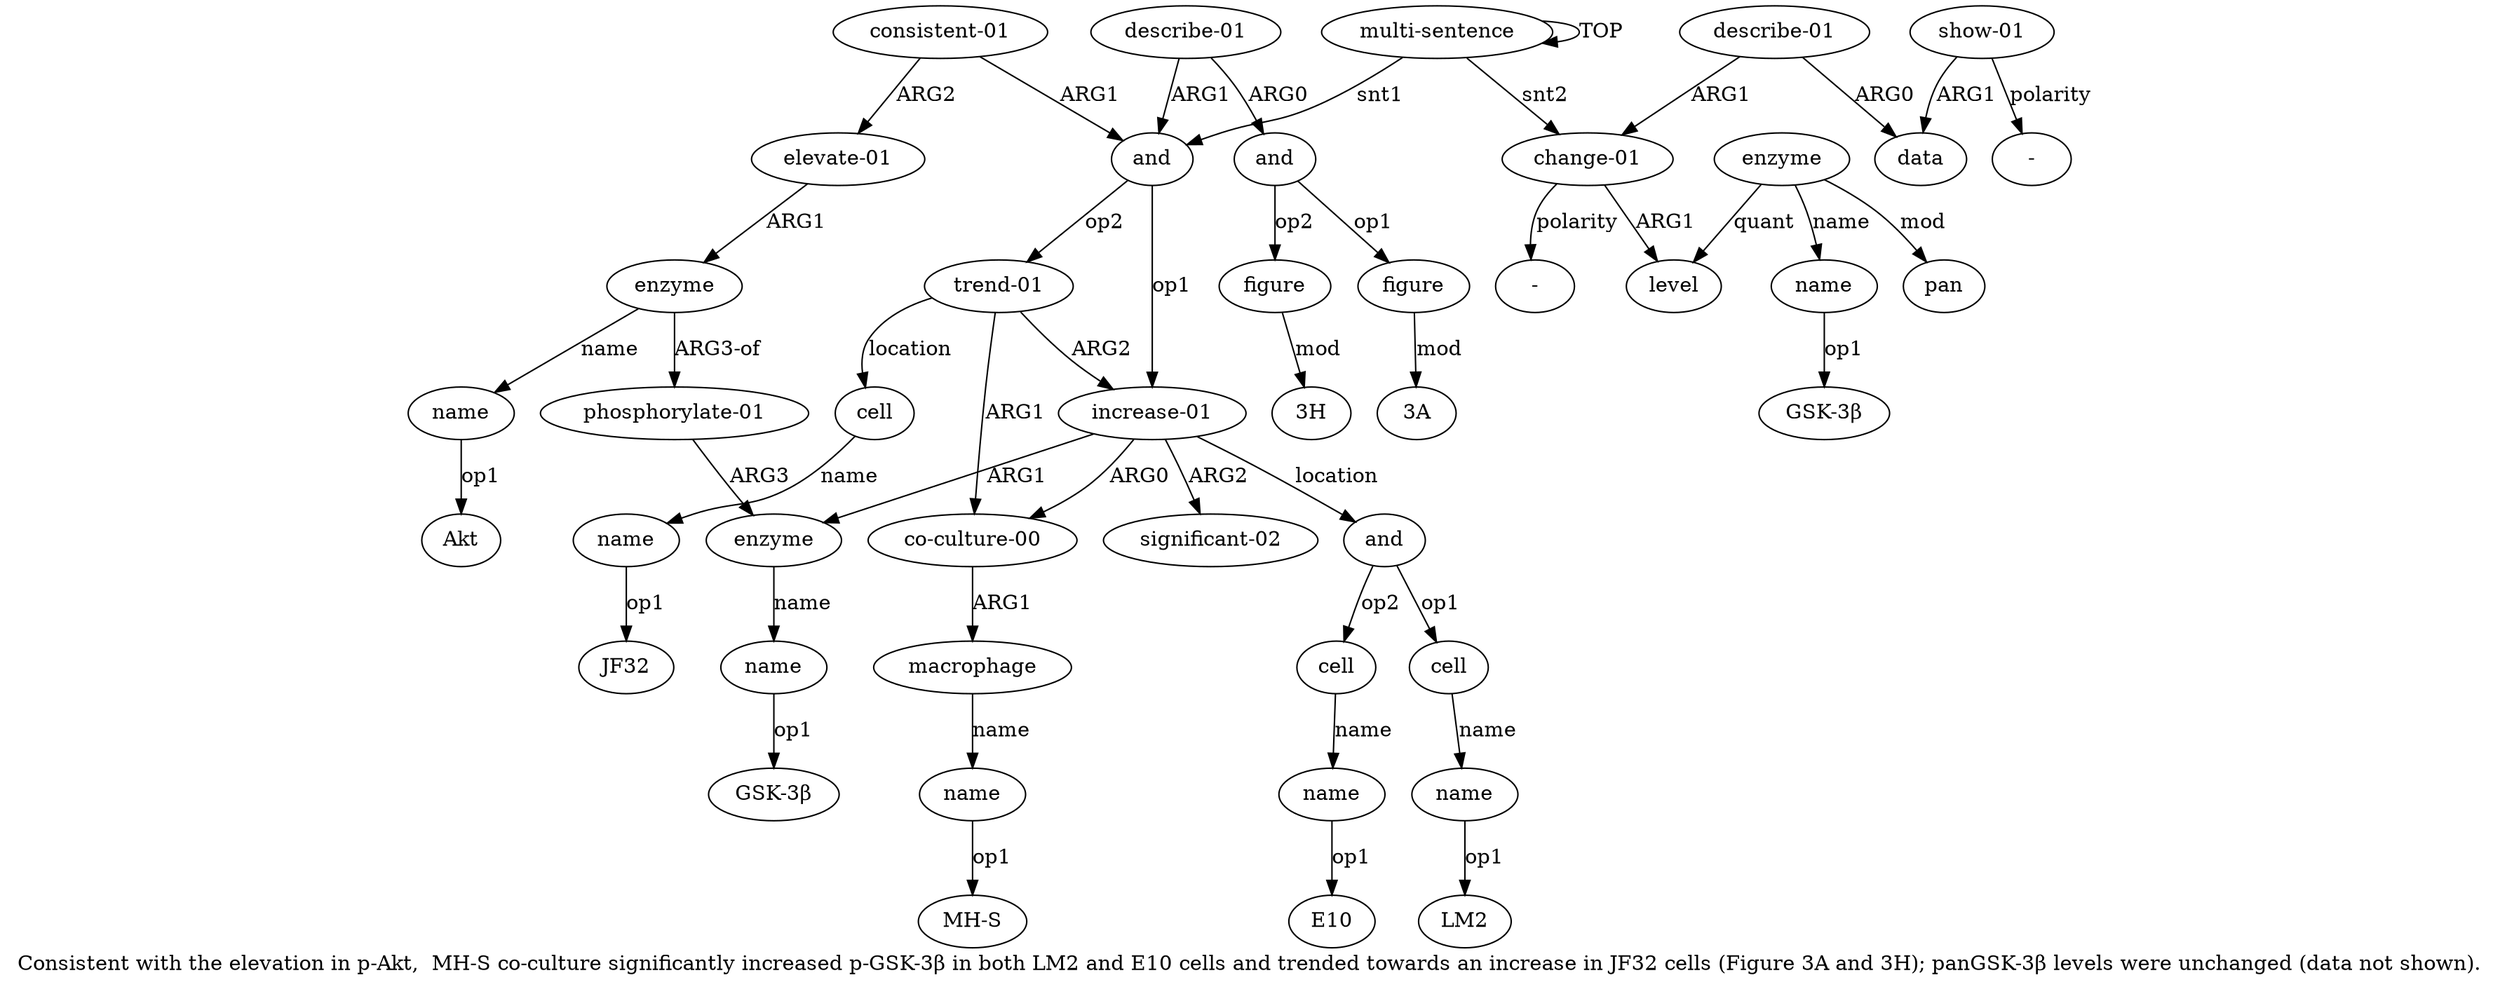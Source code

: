 digraph  {
	graph [label="Consistent with the elevation in p-Akt,  MH-S co-culture significantly increased p-GSK-3β in both LM2 and E10 cells and trended \
towards an increase in JF32 cells (Figure 3A and 3H); panGSK-3β levels were unchanged (data not shown)."];
	node [label="\N"];
	a20	 [color=black,
		gold_ind=20,
		gold_label=name,
		label=name,
		test_ind=20,
		test_label=name];
	"a20 LM2"	 [color=black,
		gold_ind=-1,
		gold_label=LM2,
		label=LM2,
		test_ind=-1,
		test_label=LM2];
	a20 -> "a20 LM2" [key=0,
	color=black,
	gold_label=op1,
	label=op1,
	test_label=op1];
a21 [color=black,
	gold_ind=21,
	gold_label=cell,
	label=cell,
	test_ind=21,
	test_label=cell];
a22 [color=black,
	gold_ind=22,
	gold_label=name,
	label=name,
	test_ind=22,
	test_label=name];
a21 -> a22 [key=0,
color=black,
gold_label=name,
label=name,
test_label=name];
"a22 E10" [color=black,
gold_ind=-1,
gold_label=E10,
label=E10,
test_ind=-1,
test_label=E10];
a22 -> "a22 E10" [key=0,
color=black,
gold_label=op1,
label=op1,
test_label=op1];
a23 [color=black,
gold_ind=23,
gold_label="trend-01",
label="trend-01",
test_ind=23,
test_label="trend-01"];
a24 [color=black,
gold_ind=24,
gold_label=cell,
label=cell,
test_ind=24,
test_label=cell];
a23 -> a24 [key=0,
color=black,
gold_label=location,
label=location,
test_label=location];
a11 [color=black,
gold_ind=11,
gold_label="co-culture-00",
label="co-culture-00",
test_ind=11,
test_label="co-culture-00"];
a23 -> a11 [key=0,
color=black,
gold_label=ARG1,
label=ARG1,
test_label=ARG1];
a10 [color=black,
gold_ind=10,
gold_label="increase-01",
label="increase-01",
test_ind=10,
test_label="increase-01"];
a23 -> a10 [key=0,
color=black,
gold_label=ARG2,
label=ARG2,
test_label=ARG2];
a25 [color=black,
gold_ind=25,
gold_label=name,
label=name,
test_ind=25,
test_label=name];
a24 -> a25 [key=0,
color=black,
gold_label=name,
label=name,
test_label=name];
"a25 JF32" [color=black,
gold_ind=-1,
gold_label=JF32,
label=JF32,
test_ind=-1,
test_label=JF32];
a25 -> "a25 JF32" [key=0,
color=black,
gold_label=op1,
label=op1,
test_label=op1];
a26 [color=black,
gold_ind=26,
gold_label="consistent-01",
label="consistent-01",
test_ind=26,
test_label="consistent-01"];
a27 [color=black,
gold_ind=27,
gold_label="elevate-01",
label="elevate-01",
test_ind=27,
test_label="elevate-01"];
a26 -> a27 [key=0,
color=black,
gold_label=ARG2,
label=ARG2,
test_label=ARG2];
a9 [color=black,
gold_ind=9,
gold_label=and,
label=and,
test_ind=9,
test_label=and];
a26 -> a9 [key=0,
color=black,
gold_label=ARG1,
label=ARG1,
test_label=ARG1];
a28 [color=black,
gold_ind=28,
gold_label=enzyme,
label=enzyme,
test_ind=28,
test_label=enzyme];
a27 -> a28 [key=0,
color=black,
gold_label=ARG1,
label=ARG1,
test_label=ARG1];
a29 [color=black,
gold_ind=29,
gold_label=name,
label=name,
test_ind=29,
test_label=name];
a28 -> a29 [key=0,
color=black,
gold_label=name,
label=name,
test_label=name];
a16 [color=black,
gold_ind=16,
gold_label="phosphorylate-01",
label="phosphorylate-01",
test_ind=16,
test_label="phosphorylate-01"];
a28 -> a16 [key=0,
color=black,
gold_label="ARG3-of",
label="ARG3-of",
test_label="ARG3-of"];
"a29 Akt" [color=black,
gold_ind=-1,
gold_label=Akt,
label=Akt,
test_ind=-1,
test_label=Akt];
a29 -> "a29 Akt" [key=0,
color=black,
gold_label=op1,
label=op1,
test_label=op1];
a31 [color=black,
gold_ind=31,
gold_label=and,
label=and,
test_ind=31,
test_label=and];
a33 [color=black,
gold_ind=33,
gold_label=figure,
label=figure,
test_ind=33,
test_label=figure];
a31 -> a33 [key=0,
color=black,
gold_label=op2,
label=op2,
test_label=op2];
a32 [color=black,
gold_ind=32,
gold_label=figure,
label=figure,
test_ind=32,
test_label=figure];
a31 -> a32 [key=0,
color=black,
gold_label=op1,
label=op1,
test_label=op1];
a30 [color=black,
gold_ind=30,
gold_label="describe-01",
label="describe-01",
test_ind=30,
test_label="describe-01"];
a30 -> a31 [key=0,
color=black,
gold_label=ARG0,
label=ARG0,
test_label=ARG0];
a30 -> a9 [key=0,
color=black,
gold_label=ARG1,
label=ARG1,
test_label=ARG1];
"a13 MH-S" [color=black,
gold_ind=-1,
gold_label="MH-S",
label="MH-S",
test_ind=-1,
test_label="MH-S"];
"a32 3A" [color=black,
gold_ind=-1,
gold_label="3A",
label="3A",
test_ind=-1,
test_label="3A"];
"a4 GSK-3β" [color=black,
gold_ind=-1,
gold_label="GSK-3β",
label="GSK-3β",
test_ind=-1,
test_label="GSK-3β"];
"a33 3H" [color=black,
gold_ind=-1,
gold_label="3H",
label="3H",
test_ind=-1,
test_label="3H"];
a33 -> "a33 3H" [key=0,
color=black,
gold_label=mod,
label=mod,
test_label=mod];
"a1 -" [color=black,
gold_ind=-1,
gold_label="-",
label="-",
test_ind=-1,
test_label="-"];
"a8 -" [color=black,
gold_ind=-1,
gold_label="-",
label="-",
test_ind=-1,
test_label="-"];
a32 -> "a32 3A" [key=0,
color=black,
gold_label=mod,
label=mod,
test_label=mod];
a15 [color=black,
gold_ind=15,
gold_label=name,
label=name,
test_ind=15,
test_label=name];
"a15 GSK-3β" [color=black,
gold_ind=-1,
gold_label="GSK-3β",
label="GSK-3β",
test_ind=-1,
test_label="GSK-3β"];
a15 -> "a15 GSK-3β" [key=0,
color=black,
gold_label=op1,
label=op1,
test_label=op1];
a14 [color=black,
gold_ind=14,
gold_label=enzyme,
label=enzyme,
test_ind=14,
test_label=enzyme];
a14 -> a15 [key=0,
color=black,
gold_label=name,
label=name,
test_label=name];
a17 [color=black,
gold_ind=17,
gold_label="significant-02",
label="significant-02",
test_ind=17,
test_label="significant-02"];
a16 -> a14 [key=0,
color=black,
gold_label=ARG3,
label=ARG3,
test_label=ARG3];
a12 [color=black,
gold_ind=12,
gold_label=macrophage,
label=macrophage,
test_ind=12,
test_label=macrophage];
a11 -> a12 [key=0,
color=black,
gold_label=ARG1,
label=ARG1,
test_label=ARG1];
a10 -> a14 [key=0,
color=black,
gold_label=ARG1,
label=ARG1,
test_label=ARG1];
a10 -> a17 [key=0,
color=black,
gold_label=ARG2,
label=ARG2,
test_label=ARG2];
a10 -> a11 [key=0,
color=black,
gold_label=ARG0,
label=ARG0,
test_label=ARG0];
a18 [color=black,
gold_ind=18,
gold_label=and,
label=and,
test_ind=18,
test_label=and];
a10 -> a18 [key=0,
color=black,
gold_label=location,
label=location,
test_label=location];
a13 [color=black,
gold_ind=13,
gold_label=name,
label=name,
test_ind=13,
test_label=name];
a13 -> "a13 MH-S" [key=0,
color=black,
gold_label=op1,
label=op1,
test_label=op1];
a12 -> a13 [key=0,
color=black,
gold_label=name,
label=name,
test_label=name];
a19 [color=black,
gold_ind=19,
gold_label=cell,
label=cell,
test_ind=19,
test_label=cell];
a19 -> a20 [key=0,
color=black,
gold_label=name,
label=name,
test_label=name];
a18 -> a21 [key=0,
color=black,
gold_label=op2,
label=op2,
test_label=op2];
a18 -> a19 [key=0,
color=black,
gold_label=op1,
label=op1,
test_label=op1];
a1 [color=black,
gold_ind=1,
gold_label="change-01",
label="change-01",
test_ind=1,
test_label="change-01"];
a1 -> "a1 -" [key=0,
color=black,
gold_label=polarity,
label=polarity,
test_label=polarity];
a2 [color=black,
gold_ind=2,
gold_label=level,
label=level,
test_ind=2,
test_label=level];
a1 -> a2 [key=0,
color=black,
gold_label=ARG1,
label=ARG1,
test_label=ARG1];
a0 [color=black,
gold_ind=0,
gold_label="multi-sentence",
label="multi-sentence",
test_ind=0,
test_label="multi-sentence"];
a0 -> a1 [key=0,
color=black,
gold_label=snt2,
label=snt2,
test_label=snt2];
a0 -> a0 [key=0,
color=black,
gold_label=TOP,
label=TOP,
test_label=TOP];
a0 -> a9 [key=0,
color=black,
gold_label=snt1,
label=snt1,
test_label=snt1];
a3 [color=black,
gold_ind=3,
gold_label=enzyme,
label=enzyme,
test_ind=3,
test_label=enzyme];
a3 -> a2 [key=0,
color=black,
gold_label=quant,
label=quant,
test_label=quant];
a5 [color=black,
gold_ind=5,
gold_label=pan,
label=pan,
test_ind=5,
test_label=pan];
a3 -> a5 [key=0,
color=black,
gold_label=mod,
label=mod,
test_label=mod];
a4 [color=black,
gold_ind=4,
gold_label=name,
label=name,
test_ind=4,
test_label=name];
a3 -> a4 [key=0,
color=black,
gold_label=name,
label=name,
test_label=name];
a4 -> "a4 GSK-3β" [key=0,
color=black,
gold_label=op1,
label=op1,
test_label=op1];
a7 [color=black,
gold_ind=7,
gold_label=data,
label=data,
test_ind=7,
test_label=data];
a6 [color=black,
gold_ind=6,
gold_label="describe-01",
label="describe-01",
test_ind=6,
test_label="describe-01"];
a6 -> a1 [key=0,
color=black,
gold_label=ARG1,
label=ARG1,
test_label=ARG1];
a6 -> a7 [key=0,
color=black,
gold_label=ARG0,
label=ARG0,
test_label=ARG0];
a9 -> a23 [key=0,
color=black,
gold_label=op2,
label=op2,
test_label=op2];
a9 -> a10 [key=0,
color=black,
gold_label=op1,
label=op1,
test_label=op1];
a8 [color=black,
gold_ind=8,
gold_label="show-01",
label="show-01",
test_ind=8,
test_label="show-01"];
a8 -> "a8 -" [key=0,
color=black,
gold_label=polarity,
label=polarity,
test_label=polarity];
a8 -> a7 [key=0,
color=black,
gold_label=ARG1,
label=ARG1,
test_label=ARG1];
}
